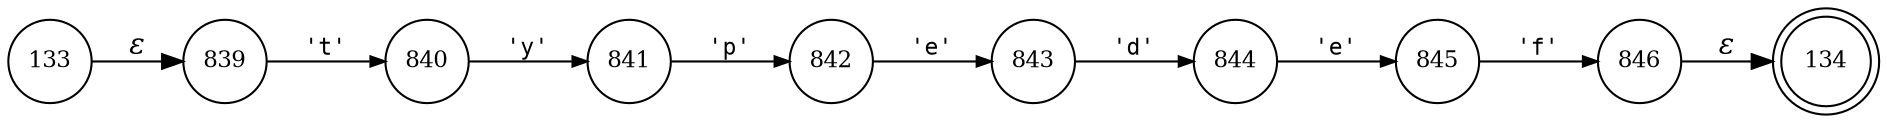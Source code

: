 digraph ATN {
rankdir=LR;
s134[fontsize=11, label="134", shape=doublecircle, fixedsize=true, width=.6];
s133[fontsize=11,label="133", shape=circle, fixedsize=true, width=.55, peripheries=1];
s839[fontsize=11,label="839", shape=circle, fixedsize=true, width=.55, peripheries=1];
s840[fontsize=11,label="840", shape=circle, fixedsize=true, width=.55, peripheries=1];
s841[fontsize=11,label="841", shape=circle, fixedsize=true, width=.55, peripheries=1];
s842[fontsize=11,label="842", shape=circle, fixedsize=true, width=.55, peripheries=1];
s843[fontsize=11,label="843", shape=circle, fixedsize=true, width=.55, peripheries=1];
s844[fontsize=11,label="844", shape=circle, fixedsize=true, width=.55, peripheries=1];
s845[fontsize=11,label="845", shape=circle, fixedsize=true, width=.55, peripheries=1];
s846[fontsize=11,label="846", shape=circle, fixedsize=true, width=.55, peripheries=1];
s133 -> s839 [fontname="Times-Italic", label="&epsilon;"];
s839 -> s840 [fontsize=11, fontname="Courier", arrowsize=.7, label = "'t'", arrowhead = normal];
s840 -> s841 [fontsize=11, fontname="Courier", arrowsize=.7, label = "'y'", arrowhead = normal];
s841 -> s842 [fontsize=11, fontname="Courier", arrowsize=.7, label = "'p'", arrowhead = normal];
s842 -> s843 [fontsize=11, fontname="Courier", arrowsize=.7, label = "'e'", arrowhead = normal];
s843 -> s844 [fontsize=11, fontname="Courier", arrowsize=.7, label = "'d'", arrowhead = normal];
s844 -> s845 [fontsize=11, fontname="Courier", arrowsize=.7, label = "'e'", arrowhead = normal];
s845 -> s846 [fontsize=11, fontname="Courier", arrowsize=.7, label = "'f'", arrowhead = normal];
s846 -> s134 [fontname="Times-Italic", label="&epsilon;"];
}